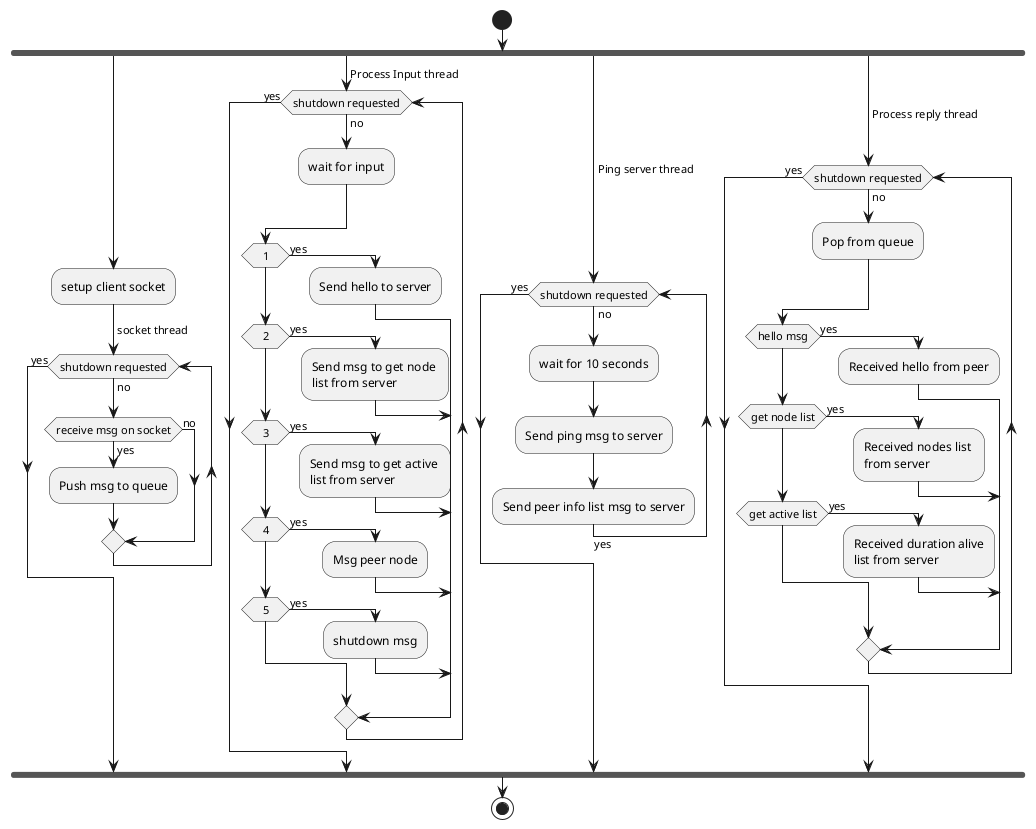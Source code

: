 @startuml
start
fork
:setup client socket;
-> socket thread;
while(shutdown requested) is (no)
if(receive msg on socket) then (no)
else (yes)
:Push msg to queue;
endif
endwhile (yes)
forkagain
-> Process Input thread;
while(shutdown requested) is (no)
:wait for input;
!pragma useVerticalIf on
if(1) then (yes)
:Send hello to server;
elseif (2) then (yes)
:Send msg to get node \nlist from server;
elseif (3) then (yes)
:Send msg to get active \nlist from server;
elseif (4) then (yes)
:Msg peer node;
elseif (5) then (yes)
:shutdown msg;
endif
endwhile (yes)
forkagain
-> Ping server thread;
while(shutdown requested) is (no)
:wait for 10 seconds;
:Send ping msg to server;
:Send peer info list msg to server;
-> yes;
endwhile (yes)
forkagain
-> Process reply thread;
while(shutdown requested) is (no)
:Pop from queue;
!pragma useVerticalIf on
if(hello msg) then (yes)
:Received hello from peer;
elseif (get node list) then (yes)
:Received nodes list \nfrom server;
elseif (get active list) then (yes)
:Received duration alive\nlist from server;
endif
endwhile (yes)
endfork
stop
@enduml